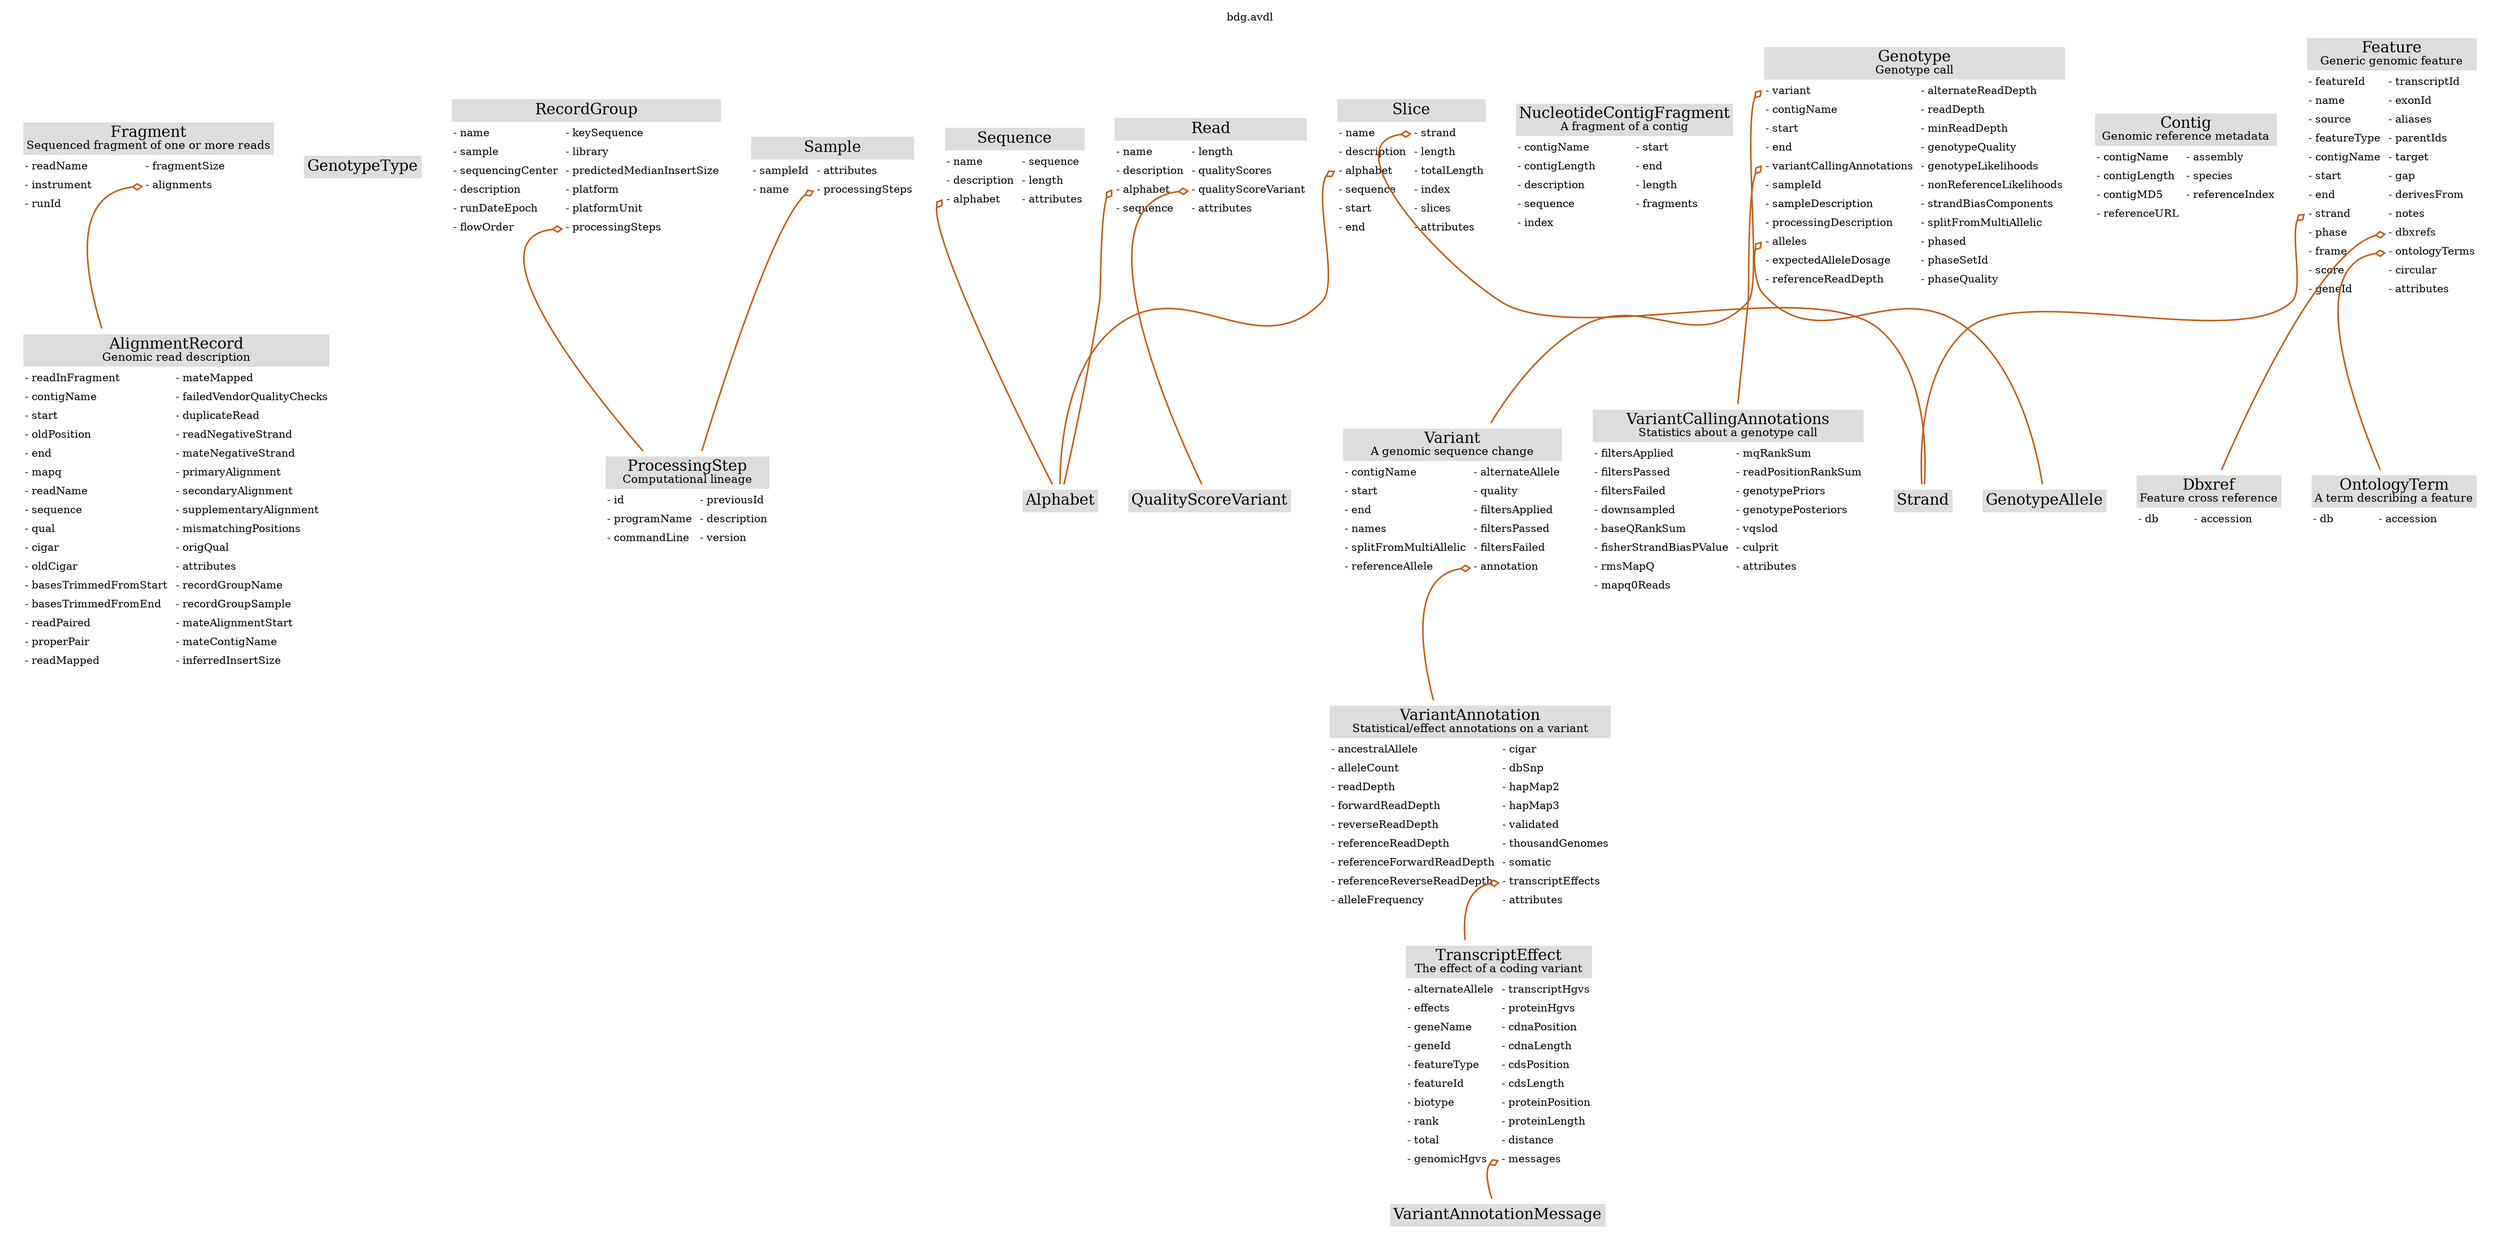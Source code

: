 digraph UML {
node [
	shape=plaintext
]

org_bdgenomics_formats_avro_Read [label=<
<TABLE BORDER='0' CELLBORDER='1' CELLSPACING='0' CELLPADDING='4' bgcolor='#FFFFFF' color='#FFFFFF'>
	<TR>
		<TD COLSPAN='2' bgcolor='#DDDDDD' border='3'><FONT POINT-SIZE='20' color='black'>Read</FONT></TD>
	</TR>
	<TR>
		<TD align='left' port='name'><FONT color='black'>- name</FONT></TD>
		<TD align='left' port='length'><FONT color='black'>- length</FONT></TD>
	</TR>
	<TR>
		<TD align='left' port='description'><FONT color='black'>- description</FONT></TD>
		<TD align='left' port='qualityScores'><FONT color='black'>- qualityScores</FONT></TD>
	</TR>
	<TR>
		<TD align='left' port='alphabet'><FONT color='black'>- alphabet</FONT></TD>
		<TD align='left' port='qualityScoreVariant'><FONT color='black'>- qualityScoreVariant</FONT></TD>
	</TR>
	<TR>
		<TD align='left' port='sequence'><FONT color='black'>- sequence</FONT></TD>
		<TD align='left' port='attributes'><FONT color='black'>- attributes</FONT></TD>
	</TR>
</TABLE>>];

org_bdgenomics_formats_avro_Contig [label=<
<TABLE BORDER='0' CELLBORDER='1' CELLSPACING='0' CELLPADDING='4' bgcolor='#FFFFFF' color='#FFFFFF'>
	<TR>
		<TD COLSPAN='2' bgcolor='#DDDDDD' border='3'><FONT POINT-SIZE='20' color='black'>Contig</FONT><BR/><FONT POINT-SIZE='15' color='black'>Genomic reference metadata</FONT></TD>
	</TR>
	<TR>
		<TD align='left' port='contigName'><FONT color='black'>- contigName</FONT></TD>
		<TD align='left' port='assembly'><FONT color='black'>- assembly</FONT></TD>
	</TR>
	<TR>
		<TD align='left' port='contigLength'><FONT color='black'>- contigLength</FONT></TD>
		<TD align='left' port='species'><FONT color='black'>- species</FONT></TD>
	</TR>
	<TR>
		<TD align='left' port='contigMD5'><FONT color='black'>- contigMD5</FONT></TD>
		<TD align='left' port='referenceIndex'><FONT color='black'>- referenceIndex</FONT></TD>
	</TR>
	<TR>
		<TD align='left' port='referenceURL'><FONT color='black'>- referenceURL</FONT></TD>
	</TR>
</TABLE>>];

org_bdgenomics_formats_avro_QualityScoreVariant [label=<
<TABLE BORDER='0' CELLBORDER='1' CELLSPACING='0' CELLPADDING='4' bgcolor='#FFFFFF' color='#FFFFFF'>
	<TR>
		<TD COLSPAN='2' bgcolor='#DDDDDD' border='3'><FONT POINT-SIZE='20' color='black'>QualityScoreVariant</FONT></TD>
	</TR>
</TABLE>>];

org_bdgenomics_formats_avro_Feature [label=<
<TABLE BORDER='0' CELLBORDER='1' CELLSPACING='0' CELLPADDING='4' bgcolor='#FFFFFF' color='#FFFFFF'>
	<TR>
		<TD COLSPAN='2' bgcolor='#DDDDDD' border='3'><FONT POINT-SIZE='20' color='black'>Feature</FONT><BR/><FONT POINT-SIZE='15' color='black'>Generic genomic feature</FONT></TD>
	</TR>
	<TR>
		<TD align='left' port='featureId'><FONT color='black'>- featureId</FONT></TD>
		<TD align='left' port='transcriptId'><FONT color='black'>- transcriptId</FONT></TD>
	</TR>
	<TR>
		<TD align='left' port='name'><FONT color='black'>- name</FONT></TD>
		<TD align='left' port='exonId'><FONT color='black'>- exonId</FONT></TD>
	</TR>
	<TR>
		<TD align='left' port='source'><FONT color='black'>- source</FONT></TD>
		<TD align='left' port='aliases'><FONT color='black'>- aliases</FONT></TD>
	</TR>
	<TR>
		<TD align='left' port='featureType'><FONT color='black'>- featureType</FONT></TD>
		<TD align='left' port='parentIds'><FONT color='black'>- parentIds</FONT></TD>
	</TR>
	<TR>
		<TD align='left' port='contigName'><FONT color='black'>- contigName</FONT></TD>
		<TD align='left' port='target'><FONT color='black'>- target</FONT></TD>
	</TR>
	<TR>
		<TD align='left' port='start'><FONT color='black'>- start</FONT></TD>
		<TD align='left' port='gap'><FONT color='black'>- gap</FONT></TD>
	</TR>
	<TR>
		<TD align='left' port='end'><FONT color='black'>- end</FONT></TD>
		<TD align='left' port='derivesFrom'><FONT color='black'>- derivesFrom</FONT></TD>
	</TR>
	<TR>
		<TD align='left' port='strand'><FONT color='black'>- strand</FONT></TD>
		<TD align='left' port='notes'><FONT color='black'>- notes</FONT></TD>
	</TR>
	<TR>
		<TD align='left' port='phase'><FONT color='black'>- phase</FONT></TD>
		<TD align='left' port='dbxrefs'><FONT color='black'>- dbxrefs</FONT></TD>
	</TR>
	<TR>
		<TD align='left' port='frame'><FONT color='black'>- frame</FONT></TD>
		<TD align='left' port='ontologyTerms'><FONT color='black'>- ontologyTerms</FONT></TD>
	</TR>
	<TR>
		<TD align='left' port='score'><FONT color='black'>- score</FONT></TD>
		<TD align='left' port='circular'><FONT color='black'>- circular</FONT></TD>
	</TR>
	<TR>
		<TD align='left' port='geneId'><FONT color='black'>- geneId</FONT></TD>
		<TD align='left' port='attributes'><FONT color='black'>- attributes</FONT></TD>
	</TR>
</TABLE>>];

org_bdgenomics_formats_avro_NucleotideContigFragment [label=<
<TABLE BORDER='0' CELLBORDER='1' CELLSPACING='0' CELLPADDING='4' bgcolor='#FFFFFF' color='#FFFFFF'>
	<TR>
		<TD COLSPAN='2' bgcolor='#DDDDDD' border='3'><FONT POINT-SIZE='20' color='black'>NucleotideContigFragment</FONT><BR/><FONT POINT-SIZE='15' color='black'>A fragment of a contig</FONT></TD>
	</TR>
	<TR>
		<TD align='left' port='contigName'><FONT color='black'>- contigName</FONT></TD>
		<TD align='left' port='start'><FONT color='black'>- start</FONT></TD>
	</TR>
	<TR>
		<TD align='left' port='contigLength'><FONT color='black'>- contigLength</FONT></TD>
		<TD align='left' port='end'><FONT color='black'>- end</FONT></TD>
	</TR>
	<TR>
		<TD align='left' port='description'><FONT color='black'>- description</FONT></TD>
		<TD align='left' port='length'><FONT color='black'>- length</FONT></TD>
	</TR>
	<TR>
		<TD align='left' port='sequence'><FONT color='black'>- sequence</FONT></TD>
		<TD align='left' port='fragments'><FONT color='black'>- fragments</FONT></TD>
	</TR>
	<TR>
		<TD align='left' port='index'><FONT color='black'>- index</FONT></TD>
	</TR>
</TABLE>>];

org_bdgenomics_formats_avro_AlignmentRecord [label=<
<TABLE BORDER='0' CELLBORDER='1' CELLSPACING='0' CELLPADDING='4' bgcolor='#FFFFFF' color='#FFFFFF'>
	<TR>
		<TD COLSPAN='2' bgcolor='#DDDDDD' border='3'><FONT POINT-SIZE='20' color='black'>AlignmentRecord</FONT><BR/><FONT POINT-SIZE='15' color='black'>Genomic read description</FONT></TD>
	</TR>
	<TR>
		<TD align='left' port='readInFragment'><FONT color='black'>- readInFragment</FONT></TD>
		<TD align='left' port='mateMapped'><FONT color='black'>- mateMapped</FONT></TD>
	</TR>
	<TR>
		<TD align='left' port='contigName'><FONT color='black'>- contigName</FONT></TD>
		<TD align='left' port='failedVendorQualityChecks'><FONT color='black'>- failedVendorQualityChecks</FONT></TD>
	</TR>
	<TR>
		<TD align='left' port='start'><FONT color='black'>- start</FONT></TD>
		<TD align='left' port='duplicateRead'><FONT color='black'>- duplicateRead</FONT></TD>
	</TR>
	<TR>
		<TD align='left' port='oldPosition'><FONT color='black'>- oldPosition</FONT></TD>
		<TD align='left' port='readNegativeStrand'><FONT color='black'>- readNegativeStrand</FONT></TD>
	</TR>
	<TR>
		<TD align='left' port='end'><FONT color='black'>- end</FONT></TD>
		<TD align='left' port='mateNegativeStrand'><FONT color='black'>- mateNegativeStrand</FONT></TD>
	</TR>
	<TR>
		<TD align='left' port='mapq'><FONT color='black'>- mapq</FONT></TD>
		<TD align='left' port='primaryAlignment'><FONT color='black'>- primaryAlignment</FONT></TD>
	</TR>
	<TR>
		<TD align='left' port='readName'><FONT color='black'>- readName</FONT></TD>
		<TD align='left' port='secondaryAlignment'><FONT color='black'>- secondaryAlignment</FONT></TD>
	</TR>
	<TR>
		<TD align='left' port='sequence'><FONT color='black'>- sequence</FONT></TD>
		<TD align='left' port='supplementaryAlignment'><FONT color='black'>- supplementaryAlignment</FONT></TD>
	</TR>
	<TR>
		<TD align='left' port='qual'><FONT color='black'>- qual</FONT></TD>
		<TD align='left' port='mismatchingPositions'><FONT color='black'>- mismatchingPositions</FONT></TD>
	</TR>
	<TR>
		<TD align='left' port='cigar'><FONT color='black'>- cigar</FONT></TD>
		<TD align='left' port='origQual'><FONT color='black'>- origQual</FONT></TD>
	</TR>
	<TR>
		<TD align='left' port='oldCigar'><FONT color='black'>- oldCigar</FONT></TD>
		<TD align='left' port='attributes'><FONT color='black'>- attributes</FONT></TD>
	</TR>
	<TR>
		<TD align='left' port='basesTrimmedFromStart'><FONT color='black'>- basesTrimmedFromStart</FONT></TD>
		<TD align='left' port='recordGroupName'><FONT color='black'>- recordGroupName</FONT></TD>
	</TR>
	<TR>
		<TD align='left' port='basesTrimmedFromEnd'><FONT color='black'>- basesTrimmedFromEnd</FONT></TD>
		<TD align='left' port='recordGroupSample'><FONT color='black'>- recordGroupSample</FONT></TD>
	</TR>
	<TR>
		<TD align='left' port='readPaired'><FONT color='black'>- readPaired</FONT></TD>
		<TD align='left' port='mateAlignmentStart'><FONT color='black'>- mateAlignmentStart</FONT></TD>
	</TR>
	<TR>
		<TD align='left' port='properPair'><FONT color='black'>- properPair</FONT></TD>
		<TD align='left' port='mateContigName'><FONT color='black'>- mateContigName</FONT></TD>
	</TR>
	<TR>
		<TD align='left' port='readMapped'><FONT color='black'>- readMapped</FONT></TD>
		<TD align='left' port='inferredInsertSize'><FONT color='black'>- inferredInsertSize</FONT></TD>
	</TR>
</TABLE>>];

org_bdgenomics_formats_avro_Genotype [label=<
<TABLE BORDER='0' CELLBORDER='1' CELLSPACING='0' CELLPADDING='4' bgcolor='#FFFFFF' color='#FFFFFF'>
	<TR>
		<TD COLSPAN='2' bgcolor='#DDDDDD' border='3'><FONT POINT-SIZE='20' color='black'>Genotype</FONT><BR/><FONT POINT-SIZE='15' color='black'>Genotype call</FONT></TD>
	</TR>
	<TR>
		<TD align='left' port='variant'><FONT color='black'>- variant</FONT></TD>
		<TD align='left' port='alternateReadDepth'><FONT color='black'>- alternateReadDepth</FONT></TD>
	</TR>
	<TR>
		<TD align='left' port='contigName'><FONT color='black'>- contigName</FONT></TD>
		<TD align='left' port='readDepth'><FONT color='black'>- readDepth</FONT></TD>
	</TR>
	<TR>
		<TD align='left' port='start'><FONT color='black'>- start</FONT></TD>
		<TD align='left' port='minReadDepth'><FONT color='black'>- minReadDepth</FONT></TD>
	</TR>
	<TR>
		<TD align='left' port='end'><FONT color='black'>- end</FONT></TD>
		<TD align='left' port='genotypeQuality'><FONT color='black'>- genotypeQuality</FONT></TD>
	</TR>
	<TR>
		<TD align='left' port='variantCallingAnnotations'><FONT color='black'>- variantCallingAnnotations</FONT></TD>
		<TD align='left' port='genotypeLikelihoods'><FONT color='black'>- genotypeLikelihoods</FONT></TD>
	</TR>
	<TR>
		<TD align='left' port='sampleId'><FONT color='black'>- sampleId</FONT></TD>
		<TD align='left' port='nonReferenceLikelihoods'><FONT color='black'>- nonReferenceLikelihoods</FONT></TD>
	</TR>
	<TR>
		<TD align='left' port='sampleDescription'><FONT color='black'>- sampleDescription</FONT></TD>
		<TD align='left' port='strandBiasComponents'><FONT color='black'>- strandBiasComponents</FONT></TD>
	</TR>
	<TR>
		<TD align='left' port='processingDescription'><FONT color='black'>- processingDescription</FONT></TD>
		<TD align='left' port='splitFromMultiAllelic'><FONT color='black'>- splitFromMultiAllelic</FONT></TD>
	</TR>
	<TR>
		<TD align='left' port='alleles'><FONT color='black'>- alleles</FONT></TD>
		<TD align='left' port='phased'><FONT color='black'>- phased</FONT></TD>
	</TR>
	<TR>
		<TD align='left' port='expectedAlleleDosage'><FONT color='black'>- expectedAlleleDosage</FONT></TD>
		<TD align='left' port='phaseSetId'><FONT color='black'>- phaseSetId</FONT></TD>
	</TR>
	<TR>
		<TD align='left' port='referenceReadDepth'><FONT color='black'>- referenceReadDepth</FONT></TD>
		<TD align='left' port='phaseQuality'><FONT color='black'>- phaseQuality</FONT></TD>
	</TR>
</TABLE>>];

org_bdgenomics_formats_avro_RecordGroup [label=<
<TABLE BORDER='0' CELLBORDER='1' CELLSPACING='0' CELLPADDING='4' bgcolor='#FFFFFF' color='#FFFFFF'>
	<TR>
		<TD COLSPAN='2' bgcolor='#DDDDDD' border='3'><FONT POINT-SIZE='20' color='black'>RecordGroup</FONT></TD>
	</TR>
	<TR>
		<TD align='left' port='name'><FONT color='black'>- name</FONT></TD>
		<TD align='left' port='keySequence'><FONT color='black'>- keySequence</FONT></TD>
	</TR>
	<TR>
		<TD align='left' port='sample'><FONT color='black'>- sample</FONT></TD>
		<TD align='left' port='library'><FONT color='black'>- library</FONT></TD>
	</TR>
	<TR>
		<TD align='left' port='sequencingCenter'><FONT color='black'>- sequencingCenter</FONT></TD>
		<TD align='left' port='predictedMedianInsertSize'><FONT color='black'>- predictedMedianInsertSize</FONT></TD>
	</TR>
	<TR>
		<TD align='left' port='description'><FONT color='black'>- description</FONT></TD>
		<TD align='left' port='platform'><FONT color='black'>- platform</FONT></TD>
	</TR>
	<TR>
		<TD align='left' port='runDateEpoch'><FONT color='black'>- runDateEpoch</FONT></TD>
		<TD align='left' port='platformUnit'><FONT color='black'>- platformUnit</FONT></TD>
	</TR>
	<TR>
		<TD align='left' port='flowOrder'><FONT color='black'>- flowOrder</FONT></TD>
		<TD align='left' port='processingSteps'><FONT color='black'>- processingSteps</FONT></TD>
	</TR>
</TABLE>>];

org_bdgenomics_formats_avro_VariantAnnotation [label=<
<TABLE BORDER='0' CELLBORDER='1' CELLSPACING='0' CELLPADDING='4' bgcolor='#FFFFFF' color='#FFFFFF'>
	<TR>
		<TD COLSPAN='2' bgcolor='#DDDDDD' border='3'><FONT POINT-SIZE='20' color='black'>VariantAnnotation</FONT><BR/><FONT POINT-SIZE='15' color='black'>Statistical/effect annotations on a variant</FONT></TD>
	</TR>
	<TR>
		<TD align='left' port='ancestralAllele'><FONT color='black'>- ancestralAllele</FONT></TD>
		<TD align='left' port='cigar'><FONT color='black'>- cigar</FONT></TD>
	</TR>
	<TR>
		<TD align='left' port='alleleCount'><FONT color='black'>- alleleCount</FONT></TD>
		<TD align='left' port='dbSnp'><FONT color='black'>- dbSnp</FONT></TD>
	</TR>
	<TR>
		<TD align='left' port='readDepth'><FONT color='black'>- readDepth</FONT></TD>
		<TD align='left' port='hapMap2'><FONT color='black'>- hapMap2</FONT></TD>
	</TR>
	<TR>
		<TD align='left' port='forwardReadDepth'><FONT color='black'>- forwardReadDepth</FONT></TD>
		<TD align='left' port='hapMap3'><FONT color='black'>- hapMap3</FONT></TD>
	</TR>
	<TR>
		<TD align='left' port='reverseReadDepth'><FONT color='black'>- reverseReadDepth</FONT></TD>
		<TD align='left' port='validated'><FONT color='black'>- validated</FONT></TD>
	</TR>
	<TR>
		<TD align='left' port='referenceReadDepth'><FONT color='black'>- referenceReadDepth</FONT></TD>
		<TD align='left' port='thousandGenomes'><FONT color='black'>- thousandGenomes</FONT></TD>
	</TR>
	<TR>
		<TD align='left' port='referenceForwardReadDepth'><FONT color='black'>- referenceForwardReadDepth</FONT></TD>
		<TD align='left' port='somatic'><FONT color='black'>- somatic</FONT></TD>
	</TR>
	<TR>
		<TD align='left' port='referenceReverseReadDepth'><FONT color='black'>- referenceReverseReadDepth</FONT></TD>
		<TD align='left' port='transcriptEffects'><FONT color='black'>- transcriptEffects</FONT></TD>
	</TR>
	<TR>
		<TD align='left' port='alleleFrequency'><FONT color='black'>- alleleFrequency</FONT></TD>
		<TD align='left' port='attributes'><FONT color='black'>- attributes</FONT></TD>
	</TR>
</TABLE>>];

org_bdgenomics_formats_avro_Sample [label=<
<TABLE BORDER='0' CELLBORDER='1' CELLSPACING='0' CELLPADDING='4' bgcolor='#FFFFFF' color='#FFFFFF'>
	<TR>
		<TD COLSPAN='2' bgcolor='#DDDDDD' border='3'><FONT POINT-SIZE='20' color='black'>Sample</FONT></TD>
	</TR>
	<TR>
		<TD align='left' port='sampleId'><FONT color='black'>- sampleId</FONT></TD>
		<TD align='left' port='attributes'><FONT color='black'>- attributes</FONT></TD>
	</TR>
	<TR>
		<TD align='left' port='name'><FONT color='black'>- name</FONT></TD>
		<TD align='left' port='processingSteps'><FONT color='black'>- processingSteps</FONT></TD>
	</TR>
</TABLE>>];

org_bdgenomics_formats_avro_Slice [label=<
<TABLE BORDER='0' CELLBORDER='1' CELLSPACING='0' CELLPADDING='4' bgcolor='#FFFFFF' color='#FFFFFF'>
	<TR>
		<TD COLSPAN='2' bgcolor='#DDDDDD' border='3'><FONT POINT-SIZE='20' color='black'>Slice</FONT></TD>
	</TR>
	<TR>
		<TD align='left' port='name'><FONT color='black'>- name</FONT></TD>
		<TD align='left' port='strand'><FONT color='black'>- strand</FONT></TD>
	</TR>
	<TR>
		<TD align='left' port='description'><FONT color='black'>- description</FONT></TD>
		<TD align='left' port='length'><FONT color='black'>- length</FONT></TD>
	</TR>
	<TR>
		<TD align='left' port='alphabet'><FONT color='black'>- alphabet</FONT></TD>
		<TD align='left' port='totalLength'><FONT color='black'>- totalLength</FONT></TD>
	</TR>
	<TR>
		<TD align='left' port='sequence'><FONT color='black'>- sequence</FONT></TD>
		<TD align='left' port='index'><FONT color='black'>- index</FONT></TD>
	</TR>
	<TR>
		<TD align='left' port='start'><FONT color='black'>- start</FONT></TD>
		<TD align='left' port='slices'><FONT color='black'>- slices</FONT></TD>
	</TR>
	<TR>
		<TD align='left' port='end'><FONT color='black'>- end</FONT></TD>
		<TD align='left' port='attributes'><FONT color='black'>- attributes</FONT></TD>
	</TR>
</TABLE>>];

org_bdgenomics_formats_avro_Sequence [label=<
<TABLE BORDER='0' CELLBORDER='1' CELLSPACING='0' CELLPADDING='4' bgcolor='#FFFFFF' color='#FFFFFF'>
	<TR>
		<TD COLSPAN='2' bgcolor='#DDDDDD' border='3'><FONT POINT-SIZE='20' color='black'>Sequence</FONT></TD>
	</TR>
	<TR>
		<TD align='left' port='name'><FONT color='black'>- name</FONT></TD>
		<TD align='left' port='sequence'><FONT color='black'>- sequence</FONT></TD>
	</TR>
	<TR>
		<TD align='left' port='description'><FONT color='black'>- description</FONT></TD>
		<TD align='left' port='length'><FONT color='black'>- length</FONT></TD>
	</TR>
	<TR>
		<TD align='left' port='alphabet'><FONT color='black'>- alphabet</FONT></TD>
		<TD align='left' port='attributes'><FONT color='black'>- attributes</FONT></TD>
	</TR>
</TABLE>>];

org_bdgenomics_formats_avro_VariantAnnotationMessage [label=<
<TABLE BORDER='0' CELLBORDER='1' CELLSPACING='0' CELLPADDING='4' bgcolor='#FFFFFF' color='#FFFFFF'>
	<TR>
		<TD COLSPAN='2' bgcolor='#DDDDDD' border='3'><FONT POINT-SIZE='20' color='black'>VariantAnnotationMessage</FONT></TD>
	</TR>
</TABLE>>];

org_bdgenomics_formats_avro_GenotypeType [label=<
<TABLE BORDER='0' CELLBORDER='1' CELLSPACING='0' CELLPADDING='4' bgcolor='#FFFFFF' color='#FFFFFF'>
	<TR>
		<TD COLSPAN='2' bgcolor='#DDDDDD' border='3'><FONT POINT-SIZE='20' color='black'>GenotypeType</FONT></TD>
	</TR>
</TABLE>>];

org_bdgenomics_formats_avro_ProcessingStep [label=<
<TABLE BORDER='0' CELLBORDER='1' CELLSPACING='0' CELLPADDING='4' bgcolor='#FFFFFF' color='#FFFFFF'>
	<TR>
		<TD COLSPAN='2' bgcolor='#DDDDDD' border='3'><FONT POINT-SIZE='20' color='black'>ProcessingStep</FONT><BR/><FONT POINT-SIZE='15' color='black'>Computational lineage</FONT></TD>
	</TR>
	<TR>
		<TD align='left' port='id'><FONT color='black'>- id</FONT></TD>
		<TD align='left' port='previousId'><FONT color='black'>- previousId</FONT></TD>
	</TR>
	<TR>
		<TD align='left' port='programName'><FONT color='black'>- programName</FONT></TD>
		<TD align='left' port='description'><FONT color='black'>- description</FONT></TD>
	</TR>
	<TR>
		<TD align='left' port='commandLine'><FONT color='black'>- commandLine</FONT></TD>
		<TD align='left' port='version'><FONT color='black'>- version</FONT></TD>
	</TR>
</TABLE>>];

org_bdgenomics_formats_avro_GenotypeAllele [label=<
<TABLE BORDER='0' CELLBORDER='1' CELLSPACING='0' CELLPADDING='4' bgcolor='#FFFFFF' color='#FFFFFF'>
	<TR>
		<TD COLSPAN='2' bgcolor='#DDDDDD' border='3'><FONT POINT-SIZE='20' color='black'>GenotypeAllele</FONT></TD>
	</TR>
</TABLE>>];

org_bdgenomics_formats_avro_Fragment [label=<
<TABLE BORDER='0' CELLBORDER='1' CELLSPACING='0' CELLPADDING='4' bgcolor='#FFFFFF' color='#FFFFFF'>
	<TR>
		<TD COLSPAN='2' bgcolor='#DDDDDD' border='3'><FONT POINT-SIZE='20' color='black'>Fragment</FONT><BR/><FONT POINT-SIZE='15' color='black'>Sequenced fragment of one or more reads</FONT></TD>
	</TR>
	<TR>
		<TD align='left' port='readName'><FONT color='black'>- readName</FONT></TD>
		<TD align='left' port='fragmentSize'><FONT color='black'>- fragmentSize</FONT></TD>
	</TR>
	<TR>
		<TD align='left' port='instrument'><FONT color='black'>- instrument</FONT></TD>
		<TD align='left' port='alignments'><FONT color='black'>- alignments</FONT></TD>
	</TR>
	<TR>
		<TD align='left' port='runId'><FONT color='black'>- runId</FONT></TD>
	</TR>
</TABLE>>];

org_bdgenomics_formats_avro_Strand [label=<
<TABLE BORDER='0' CELLBORDER='1' CELLSPACING='0' CELLPADDING='4' bgcolor='#FFFFFF' color='#FFFFFF'>
	<TR>
		<TD COLSPAN='2' bgcolor='#DDDDDD' border='3'><FONT POINT-SIZE='20' color='black'>Strand</FONT></TD>
	</TR>
</TABLE>>];

org_bdgenomics_formats_avro_OntologyTerm [label=<
<TABLE BORDER='0' CELLBORDER='1' CELLSPACING='0' CELLPADDING='4' bgcolor='#FFFFFF' color='#FFFFFF'>
	<TR>
		<TD COLSPAN='2' bgcolor='#DDDDDD' border='3'><FONT POINT-SIZE='20' color='black'>OntologyTerm</FONT><BR/><FONT POINT-SIZE='15' color='black'>A term describing a feature</FONT></TD>
	</TR>
	<TR>
		<TD align='left' port='db'><FONT color='black'>- db</FONT></TD>
		<TD align='left' port='accession'><FONT color='black'>- accession</FONT></TD>
	</TR>
</TABLE>>];

org_bdgenomics_formats_avro_Alphabet [label=<
<TABLE BORDER='0' CELLBORDER='1' CELLSPACING='0' CELLPADDING='4' bgcolor='#FFFFFF' color='#FFFFFF'>
	<TR>
		<TD COLSPAN='2' bgcolor='#DDDDDD' border='3'><FONT POINT-SIZE='20' color='black'>Alphabet</FONT></TD>
	</TR>
</TABLE>>];

org_bdgenomics_formats_avro_Dbxref [label=<
<TABLE BORDER='0' CELLBORDER='1' CELLSPACING='0' CELLPADDING='4' bgcolor='#FFFFFF' color='#FFFFFF'>
	<TR>
		<TD COLSPAN='2' bgcolor='#DDDDDD' border='3'><FONT POINT-SIZE='20' color='black'>Dbxref</FONT><BR/><FONT POINT-SIZE='15' color='black'>Feature cross reference</FONT></TD>
	</TR>
	<TR>
		<TD align='left' port='db'><FONT color='black'>- db</FONT></TD>
		<TD align='left' port='accession'><FONT color='black'>- accession</FONT></TD>
	</TR>
</TABLE>>];

org_bdgenomics_formats_avro_Variant [label=<
<TABLE BORDER='0' CELLBORDER='1' CELLSPACING='0' CELLPADDING='4' bgcolor='#FFFFFF' color='#FFFFFF'>
	<TR>
		<TD COLSPAN='2' bgcolor='#DDDDDD' border='3'><FONT POINT-SIZE='20' color='black'>Variant</FONT><BR/><FONT POINT-SIZE='15' color='black'>A genomic sequence change</FONT></TD>
	</TR>
	<TR>
		<TD align='left' port='contigName'><FONT color='black'>- contigName</FONT></TD>
		<TD align='left' port='alternateAllele'><FONT color='black'>- alternateAllele</FONT></TD>
	</TR>
	<TR>
		<TD align='left' port='start'><FONT color='black'>- start</FONT></TD>
		<TD align='left' port='quality'><FONT color='black'>- quality</FONT></TD>
	</TR>
	<TR>
		<TD align='left' port='end'><FONT color='black'>- end</FONT></TD>
		<TD align='left' port='filtersApplied'><FONT color='black'>- filtersApplied</FONT></TD>
	</TR>
	<TR>
		<TD align='left' port='names'><FONT color='black'>- names</FONT></TD>
		<TD align='left' port='filtersPassed'><FONT color='black'>- filtersPassed</FONT></TD>
	</TR>
	<TR>
		<TD align='left' port='splitFromMultiAllelic'><FONT color='black'>- splitFromMultiAllelic</FONT></TD>
		<TD align='left' port='filtersFailed'><FONT color='black'>- filtersFailed</FONT></TD>
	</TR>
	<TR>
		<TD align='left' port='referenceAllele'><FONT color='black'>- referenceAllele</FONT></TD>
		<TD align='left' port='annotation'><FONT color='black'>- annotation</FONT></TD>
	</TR>
</TABLE>>];

org_bdgenomics_formats_avro_VariantCallingAnnotations [label=<
<TABLE BORDER='0' CELLBORDER='1' CELLSPACING='0' CELLPADDING='4' bgcolor='#FFFFFF' color='#FFFFFF'>
	<TR>
		<TD COLSPAN='2' bgcolor='#DDDDDD' border='3'><FONT POINT-SIZE='20' color='black'>VariantCallingAnnotations</FONT><BR/><FONT POINT-SIZE='15' color='black'>Statistics about a genotype call</FONT></TD>
	</TR>
	<TR>
		<TD align='left' port='filtersApplied'><FONT color='black'>- filtersApplied</FONT></TD>
		<TD align='left' port='mqRankSum'><FONT color='black'>- mqRankSum</FONT></TD>
	</TR>
	<TR>
		<TD align='left' port='filtersPassed'><FONT color='black'>- filtersPassed</FONT></TD>
		<TD align='left' port='readPositionRankSum'><FONT color='black'>- readPositionRankSum</FONT></TD>
	</TR>
	<TR>
		<TD align='left' port='filtersFailed'><FONT color='black'>- filtersFailed</FONT></TD>
		<TD align='left' port='genotypePriors'><FONT color='black'>- genotypePriors</FONT></TD>
	</TR>
	<TR>
		<TD align='left' port='downsampled'><FONT color='black'>- downsampled</FONT></TD>
		<TD align='left' port='genotypePosteriors'><FONT color='black'>- genotypePosteriors</FONT></TD>
	</TR>
	<TR>
		<TD align='left' port='baseQRankSum'><FONT color='black'>- baseQRankSum</FONT></TD>
		<TD align='left' port='vqslod'><FONT color='black'>- vqslod</FONT></TD>
	</TR>
	<TR>
		<TD align='left' port='fisherStrandBiasPValue'><FONT color='black'>- fisherStrandBiasPValue</FONT></TD>
		<TD align='left' port='culprit'><FONT color='black'>- culprit</FONT></TD>
	</TR>
	<TR>
		<TD align='left' port='rmsMapQ'><FONT color='black'>- rmsMapQ</FONT></TD>
		<TD align='left' port='attributes'><FONT color='black'>- attributes</FONT></TD>
	</TR>
	<TR>
		<TD align='left' port='mapq0Reads'><FONT color='black'>- mapq0Reads</FONT></TD>
	</TR>
</TABLE>>];

org_bdgenomics_formats_avro_TranscriptEffect [label=<
<TABLE BORDER='0' CELLBORDER='1' CELLSPACING='0' CELLPADDING='4' bgcolor='#FFFFFF' color='#FFFFFF'>
	<TR>
		<TD COLSPAN='2' bgcolor='#DDDDDD' border='3'><FONT POINT-SIZE='20' color='black'>TranscriptEffect</FONT><BR/><FONT POINT-SIZE='15' color='black'>The effect of a coding variant</FONT></TD>
	</TR>
	<TR>
		<TD align='left' port='alternateAllele'><FONT color='black'>- alternateAllele</FONT></TD>
		<TD align='left' port='transcriptHgvs'><FONT color='black'>- transcriptHgvs</FONT></TD>
	</TR>
	<TR>
		<TD align='left' port='effects'><FONT color='black'>- effects</FONT></TD>
		<TD align='left' port='proteinHgvs'><FONT color='black'>- proteinHgvs</FONT></TD>
	</TR>
	<TR>
		<TD align='left' port='geneName'><FONT color='black'>- geneName</FONT></TD>
		<TD align='left' port='cdnaPosition'><FONT color='black'>- cdnaPosition</FONT></TD>
	</TR>
	<TR>
		<TD align='left' port='geneId'><FONT color='black'>- geneId</FONT></TD>
		<TD align='left' port='cdnaLength'><FONT color='black'>- cdnaLength</FONT></TD>
	</TR>
	<TR>
		<TD align='left' port='featureType'><FONT color='black'>- featureType</FONT></TD>
		<TD align='left' port='cdsPosition'><FONT color='black'>- cdsPosition</FONT></TD>
	</TR>
	<TR>
		<TD align='left' port='featureId'><FONT color='black'>- featureId</FONT></TD>
		<TD align='left' port='cdsLength'><FONT color='black'>- cdsLength</FONT></TD>
	</TR>
	<TR>
		<TD align='left' port='biotype'><FONT color='black'>- biotype</FONT></TD>
		<TD align='left' port='proteinPosition'><FONT color='black'>- proteinPosition</FONT></TD>
	</TR>
	<TR>
		<TD align='left' port='rank'><FONT color='black'>- rank</FONT></TD>
		<TD align='left' port='proteinLength'><FONT color='black'>- proteinLength</FONT></TD>
	</TR>
	<TR>
		<TD align='left' port='total'><FONT color='black'>- total</FONT></TD>
		<TD align='left' port='distance'><FONT color='black'>- distance</FONT></TD>
	</TR>
	<TR>
		<TD align='left' port='genomicHgvs'><FONT color='black'>- genomicHgvs</FONT></TD>
		<TD align='left' port='messages'><FONT color='black'>- messages</FONT></TD>
	</TR>
</TABLE>>];

subgraph cluster_bdg_avdl {
	style="rounded, filled";
	node [style=filled];
        color = white;
	label = "bdg.avdl";
	URL="https://github.com/bigdatagenomics/bdg-formats/blob/master/src/main/resources/avro/bdg.avdl";
	org_bdgenomics_formats_avro_Contig;
	org_bdgenomics_formats_avro_ProcessingStep;
	org_bdgenomics_formats_avro_RecordGroup;
	org_bdgenomics_formats_avro_AlignmentRecord;
	org_bdgenomics_formats_avro_Fragment;
	org_bdgenomics_formats_avro_NucleotideContigFragment;
	org_bdgenomics_formats_avro_VariantAnnotationMessage;
	org_bdgenomics_formats_avro_TranscriptEffect;
	org_bdgenomics_formats_avro_VariantAnnotation;
	org_bdgenomics_formats_avro_Variant;
	org_bdgenomics_formats_avro_GenotypeAllele;
	org_bdgenomics_formats_avro_GenotypeType;
	org_bdgenomics_formats_avro_VariantCallingAnnotations;
	org_bdgenomics_formats_avro_Genotype;
	org_bdgenomics_formats_avro_Strand;
	org_bdgenomics_formats_avro_Dbxref;
	org_bdgenomics_formats_avro_OntologyTerm;
	org_bdgenomics_formats_avro_Feature;
	org_bdgenomics_formats_avro_Sample;
	org_bdgenomics_formats_avro_Alphabet;
	org_bdgenomics_formats_avro_Sequence;
	org_bdgenomics_formats_avro_Slice;
	org_bdgenomics_formats_avro_QualityScoreVariant;
	org_bdgenomics_formats_avro_Read;
}


// Define containment edges
edge [
	dir=both
	arrowtail=odiamond
	arrowhead=none
	color="#C55A11"
	penwidth=2
]

org_bdgenomics_formats_avro_Fragment:alignments:w -> org_bdgenomics_formats_avro_AlignmentRecord
org_bdgenomics_formats_avro_Feature:ontologyTerms:w -> org_bdgenomics_formats_avro_OntologyTerm
org_bdgenomics_formats_avro_Variant:annotation:w -> org_bdgenomics_formats_avro_VariantAnnotation
org_bdgenomics_formats_avro_RecordGroup:processingSteps:w -> org_bdgenomics_formats_avro_ProcessingStep
org_bdgenomics_formats_avro_Genotype:variantCallingAnnotations:w -> org_bdgenomics_formats_avro_VariantCallingAnnotations
org_bdgenomics_formats_avro_Genotype:alleles:w -> org_bdgenomics_formats_avro_GenotypeAllele
org_bdgenomics_formats_avro_Sequence:alphabet:w -> org_bdgenomics_formats_avro_Alphabet
org_bdgenomics_formats_avro_TranscriptEffect:messages:w -> org_bdgenomics_formats_avro_VariantAnnotationMessage
org_bdgenomics_formats_avro_Feature:strand:w -> org_bdgenomics_formats_avro_Strand
org_bdgenomics_formats_avro_Read:alphabet:w -> org_bdgenomics_formats_avro_Alphabet
org_bdgenomics_formats_avro_Genotype:variant:w -> org_bdgenomics_formats_avro_Variant
org_bdgenomics_formats_avro_Feature:dbxrefs:w -> org_bdgenomics_formats_avro_Dbxref
org_bdgenomics_formats_avro_Slice:strand:w -> org_bdgenomics_formats_avro_Strand
org_bdgenomics_formats_avro_Sample:processingSteps:w -> org_bdgenomics_formats_avro_ProcessingStep
org_bdgenomics_formats_avro_Slice:alphabet:w -> org_bdgenomics_formats_avro_Alphabet
org_bdgenomics_formats_avro_Read:qualityScoreVariant:w -> org_bdgenomics_formats_avro_QualityScoreVariant
org_bdgenomics_formats_avro_VariantAnnotation:transcriptEffects:w -> org_bdgenomics_formats_avro_TranscriptEffect

// Define references edges

edge [
	dir=both
	arrowtail=none
	arrowhead=vee
	style=dashed
	color="darkgreen"
	penwidth=2
]

}
